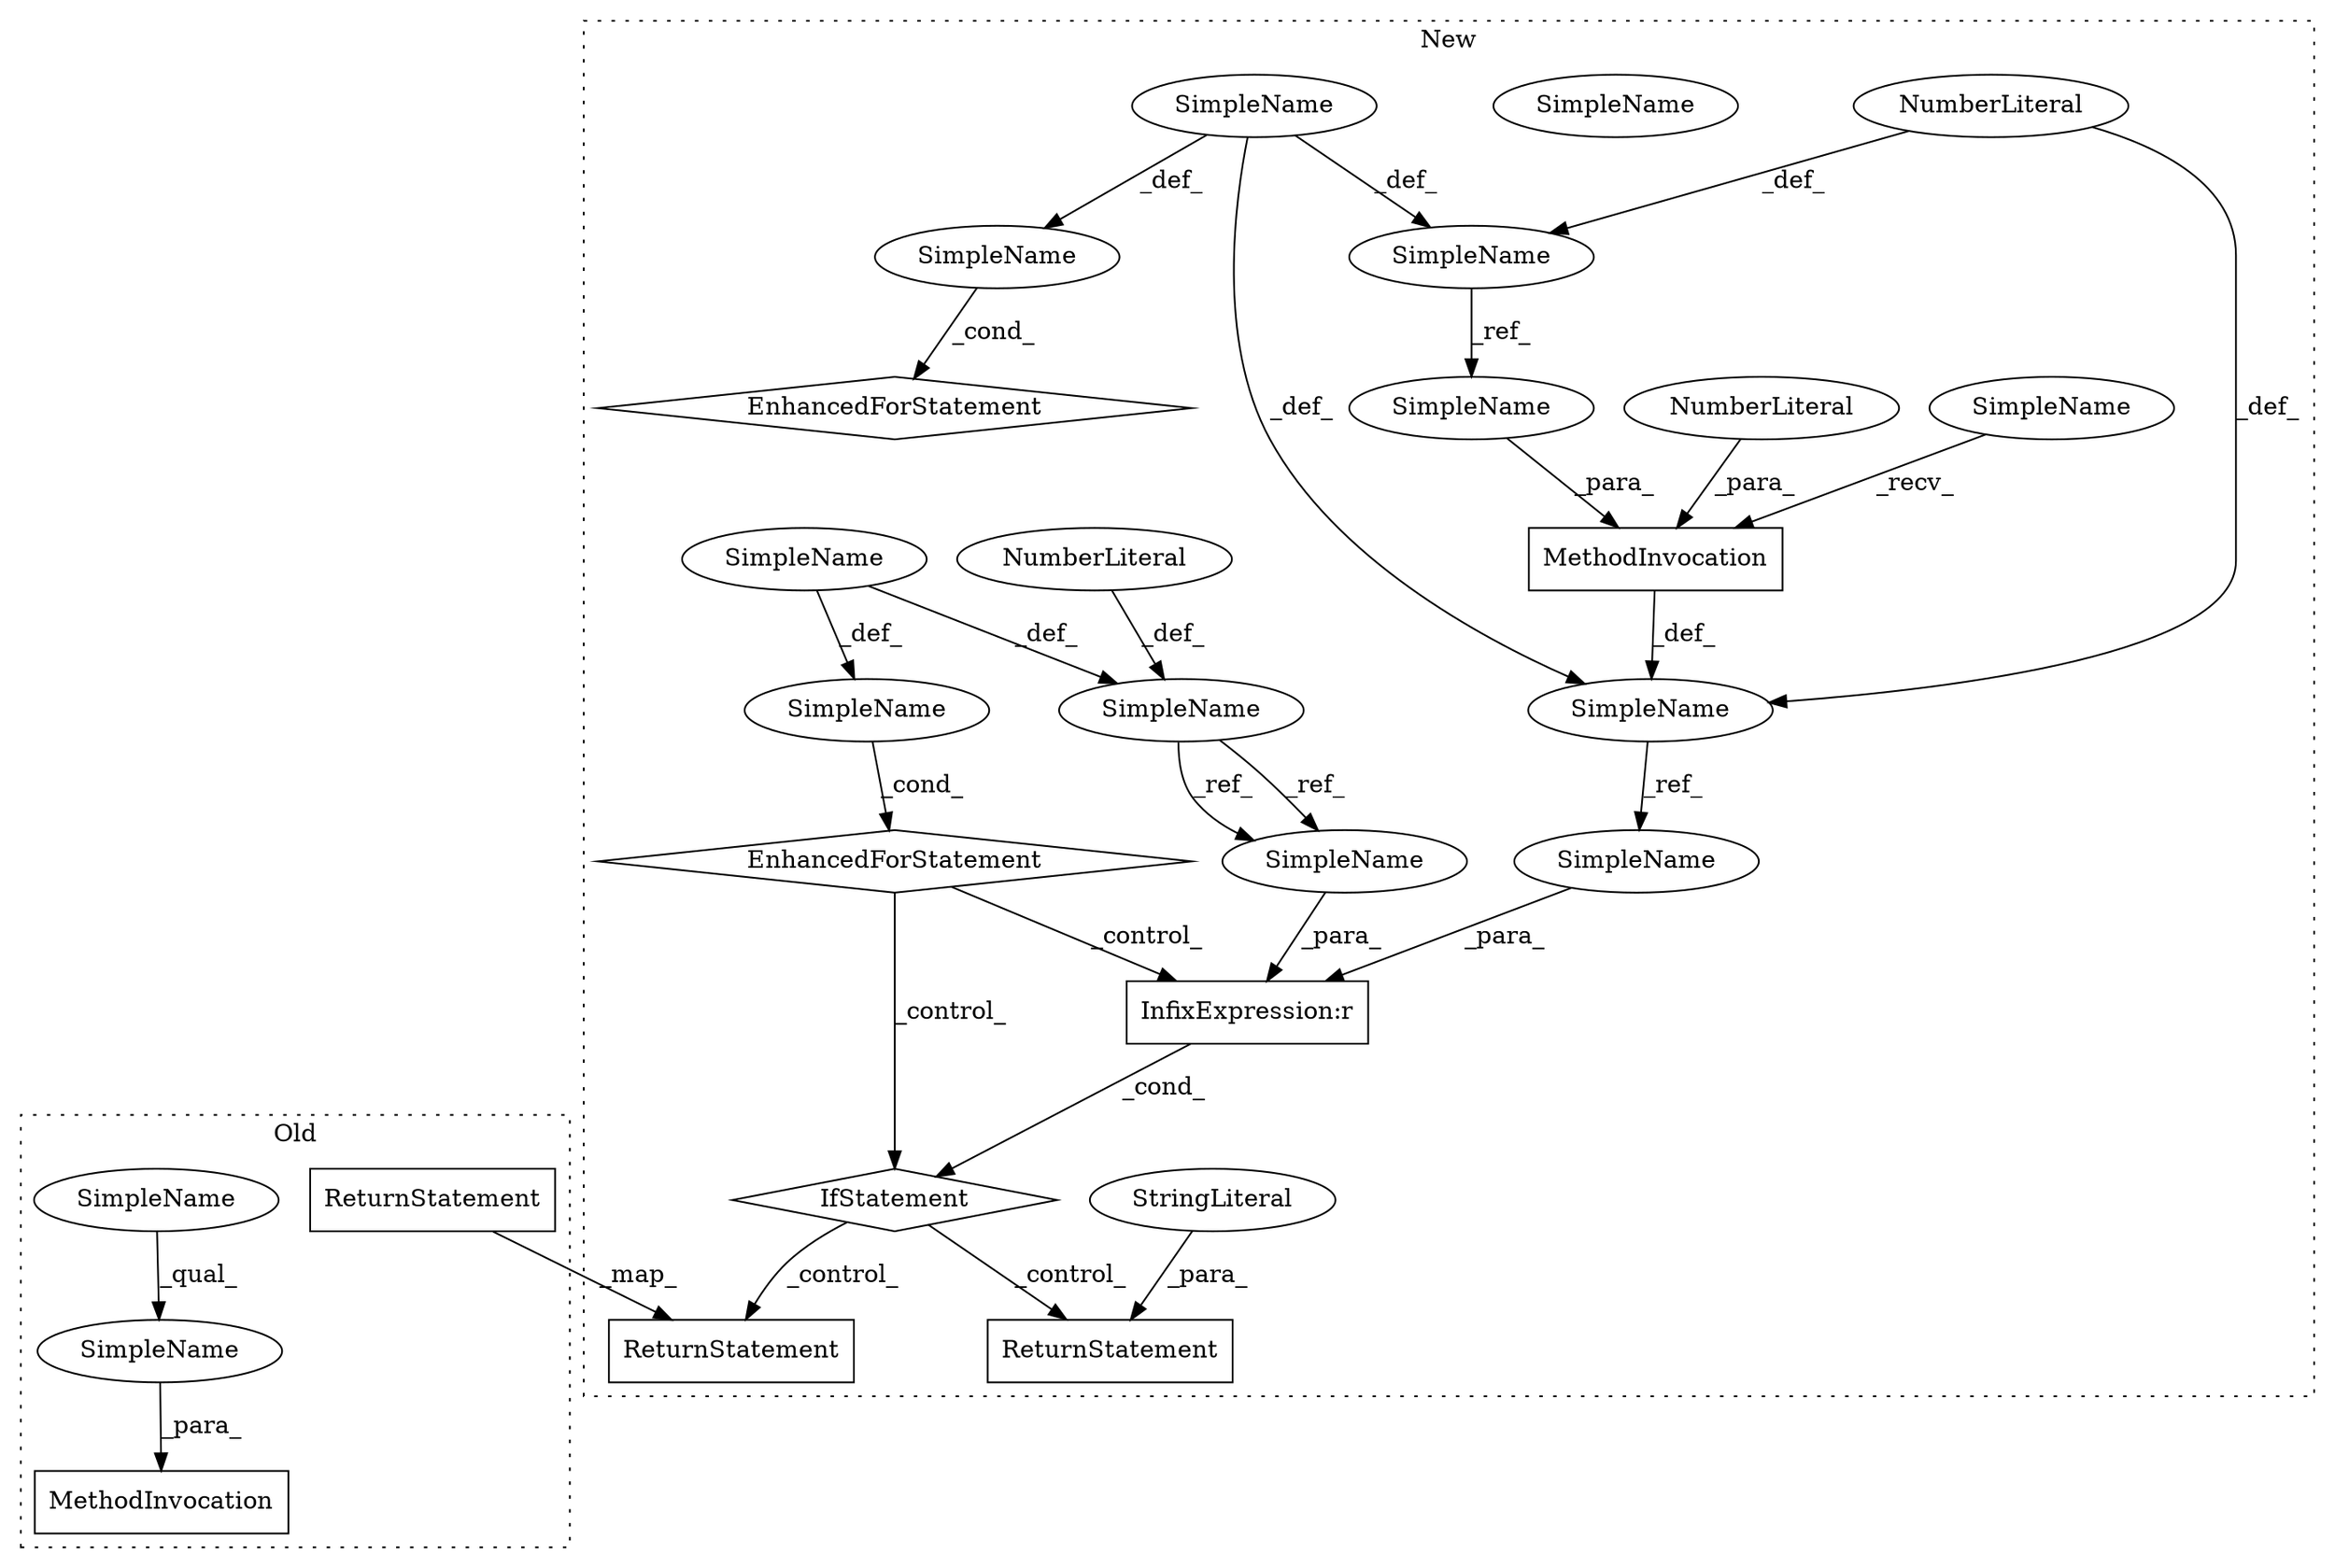 digraph G {
subgraph cluster0 {
2 [label="MethodInvocation" a="32" s="2035,2066" l="23,1" shape="box"];
9 [label="ReturnStatement" a="41" s="3038" l="7" shape="box"];
16 [label="SimpleName" a="42" s="2058" l="8" shape="ellipse"];
18 [label="SimpleName" a="42" s="2058" l="3" shape="ellipse"];
label = "Old";
style="dotted";
}
subgraph cluster1 {
1 [label="IfStatement" a="25" s="2104,2143" l="4,-37" shape="diamond"];
3 [label="MethodInvocation" a="32" s="1897,1926" l="6,1" shape="box"];
4 [label="NumberLiteral" a="34" s="1903" l="1" shape="ellipse"];
5 [label="NumberLiteral" a="34" s="1932" l="1" shape="ellipse"];
6 [label="NumberLiteral" a="34" s="1699" l="1" shape="ellipse"];
7 [label="ReturnStatement" a="41" s="3090" l="7" shape="box"];
8 [label="ReturnStatement" a="41" s="3203" l="7" shape="box"];
10 [label="SimpleName" a="42" s="1797" l="20" shape="ellipse"];
11 [label="SimpleName" a="42" s="2108" l="20" shape="ellipse"];
12 [label="SimpleName" a="42" s="1876" l="11" shape="ellipse"];
13 [label="SimpleName" a="42" s="1740" l="3" shape="ellipse"];
14 [label="SimpleName" a="42" s="1747" l="6" shape="ellipse"];
15 [label="SimpleName" a="42" s="1997" l="6" shape="ellipse"];
17 [label="SimpleName" a="42" s="1906" l="20" shape="ellipse"];
19 [label="SimpleName" a="42" s="2132" l="11" shape="ellipse"];
20 [label="SimpleName" a="42" s="1890" l="6" shape="ellipse"];
21 [label="SimpleName" a="42" s="1990" l="3" shape="ellipse"];
22 [label="SimpleName" a="42" s="2108" l="20" shape="ellipse"];
23 [label="SimpleName" a="42" s="2089" l="20" shape="ellipse"];
24 [label="StringLiteral" a="45" s="3210" l="4" shape="ellipse"];
25 [label="EnhancedForStatement" a="70" s="1727,1753" l="-1728,-14" shape="diamond"];
26 [label="EnhancedForStatement" a="70" s="1977,2003" l="-1978,28" shape="diamond"];
27 [label="InfixExpression:r" a="27" s="2128" l="4" shape="box"];
label = "New";
style="dotted";
}
1 -> 7 [label="_control_"];
1 -> 8 [label="_control_"];
3 -> 12 [label="_def_"];
4 -> 3 [label="_para_"];
5 -> 23 [label="_def_"];
6 -> 10 [label="_def_"];
6 -> 12 [label="_def_"];
9 -> 7 [label="_map_"];
10 -> 17 [label="_ref_"];
12 -> 19 [label="_ref_"];
13 -> 25 [label="_cond_"];
14 -> 10 [label="_def_"];
14 -> 13 [label="_def_"];
14 -> 12 [label="_def_"];
15 -> 21 [label="_def_"];
15 -> 23 [label="_def_"];
16 -> 2 [label="_para_"];
17 -> 3 [label="_para_"];
18 -> 16 [label="_qual_"];
19 -> 27 [label="_para_"];
20 -> 3 [label="_recv_"];
21 -> 26 [label="_cond_"];
22 -> 27 [label="_para_"];
23 -> 22 [label="_ref_"];
23 -> 22 [label="_ref_"];
24 -> 8 [label="_para_"];
26 -> 1 [label="_control_"];
26 -> 27 [label="_control_"];
27 -> 1 [label="_cond_"];
}